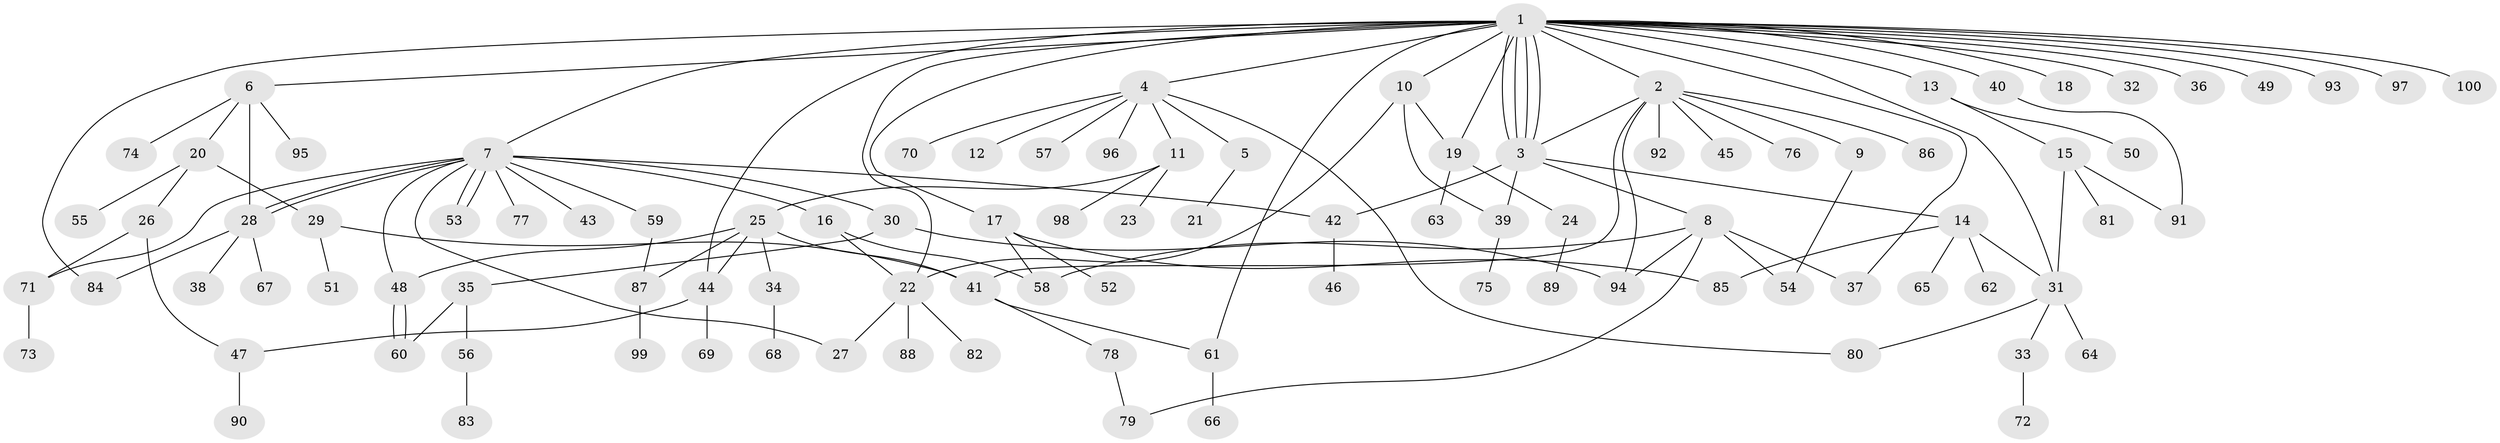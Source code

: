 // Generated by graph-tools (version 1.1) at 2025/38/02/21/25 10:38:54]
// undirected, 100 vertices, 135 edges
graph export_dot {
graph [start="1"]
  node [color=gray90,style=filled];
  1;
  2;
  3;
  4;
  5;
  6;
  7;
  8;
  9;
  10;
  11;
  12;
  13;
  14;
  15;
  16;
  17;
  18;
  19;
  20;
  21;
  22;
  23;
  24;
  25;
  26;
  27;
  28;
  29;
  30;
  31;
  32;
  33;
  34;
  35;
  36;
  37;
  38;
  39;
  40;
  41;
  42;
  43;
  44;
  45;
  46;
  47;
  48;
  49;
  50;
  51;
  52;
  53;
  54;
  55;
  56;
  57;
  58;
  59;
  60;
  61;
  62;
  63;
  64;
  65;
  66;
  67;
  68;
  69;
  70;
  71;
  72;
  73;
  74;
  75;
  76;
  77;
  78;
  79;
  80;
  81;
  82;
  83;
  84;
  85;
  86;
  87;
  88;
  89;
  90;
  91;
  92;
  93;
  94;
  95;
  96;
  97;
  98;
  99;
  100;
  1 -- 2;
  1 -- 3;
  1 -- 3;
  1 -- 3;
  1 -- 3;
  1 -- 4;
  1 -- 6;
  1 -- 7;
  1 -- 10;
  1 -- 13;
  1 -- 17;
  1 -- 18;
  1 -- 19;
  1 -- 22;
  1 -- 31;
  1 -- 32;
  1 -- 36;
  1 -- 37;
  1 -- 40;
  1 -- 44;
  1 -- 49;
  1 -- 61;
  1 -- 84;
  1 -- 93;
  1 -- 97;
  1 -- 100;
  2 -- 3;
  2 -- 9;
  2 -- 41;
  2 -- 45;
  2 -- 76;
  2 -- 86;
  2 -- 92;
  2 -- 94;
  3 -- 8;
  3 -- 14;
  3 -- 39;
  3 -- 42;
  4 -- 5;
  4 -- 11;
  4 -- 12;
  4 -- 57;
  4 -- 70;
  4 -- 80;
  4 -- 96;
  5 -- 21;
  6 -- 20;
  6 -- 28;
  6 -- 74;
  6 -- 95;
  7 -- 16;
  7 -- 27;
  7 -- 28;
  7 -- 28;
  7 -- 30;
  7 -- 42;
  7 -- 43;
  7 -- 48;
  7 -- 53;
  7 -- 53;
  7 -- 59;
  7 -- 71;
  7 -- 77;
  8 -- 37;
  8 -- 54;
  8 -- 58;
  8 -- 79;
  8 -- 94;
  9 -- 54;
  10 -- 19;
  10 -- 22;
  10 -- 39;
  11 -- 23;
  11 -- 25;
  11 -- 98;
  13 -- 15;
  13 -- 50;
  14 -- 31;
  14 -- 62;
  14 -- 65;
  14 -- 85;
  15 -- 31;
  15 -- 81;
  15 -- 91;
  16 -- 22;
  16 -- 58;
  17 -- 52;
  17 -- 58;
  17 -- 85;
  19 -- 24;
  19 -- 63;
  20 -- 26;
  20 -- 29;
  20 -- 55;
  22 -- 27;
  22 -- 82;
  22 -- 88;
  24 -- 89;
  25 -- 34;
  25 -- 41;
  25 -- 44;
  25 -- 48;
  25 -- 87;
  26 -- 47;
  26 -- 71;
  28 -- 38;
  28 -- 67;
  28 -- 84;
  29 -- 41;
  29 -- 51;
  30 -- 35;
  30 -- 94;
  31 -- 33;
  31 -- 64;
  31 -- 80;
  33 -- 72;
  34 -- 68;
  35 -- 56;
  35 -- 60;
  39 -- 75;
  40 -- 91;
  41 -- 61;
  41 -- 78;
  42 -- 46;
  44 -- 47;
  44 -- 69;
  47 -- 90;
  48 -- 60;
  48 -- 60;
  56 -- 83;
  59 -- 87;
  61 -- 66;
  71 -- 73;
  78 -- 79;
  87 -- 99;
}
